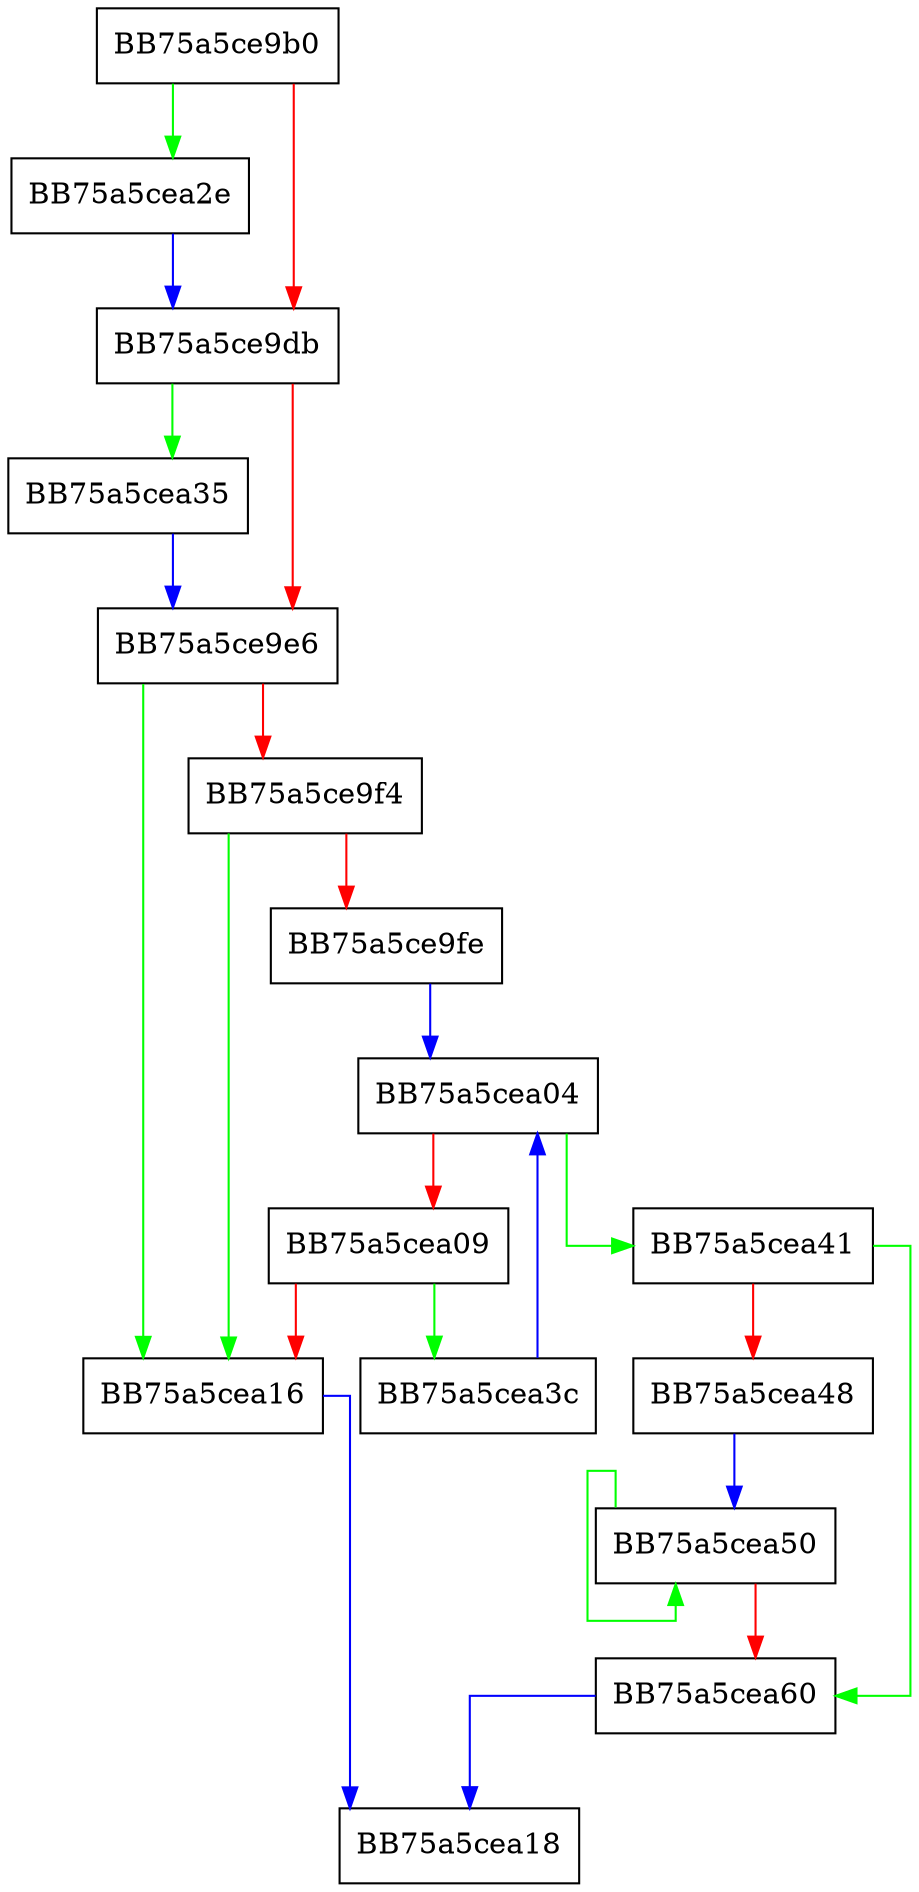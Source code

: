 digraph xray_probe_xor8 {
  node [shape="box"];
  graph [splines=ortho];
  BB75a5ce9b0 -> BB75a5cea2e [color="green"];
  BB75a5ce9b0 -> BB75a5ce9db [color="red"];
  BB75a5ce9db -> BB75a5cea35 [color="green"];
  BB75a5ce9db -> BB75a5ce9e6 [color="red"];
  BB75a5ce9e6 -> BB75a5cea16 [color="green"];
  BB75a5ce9e6 -> BB75a5ce9f4 [color="red"];
  BB75a5ce9f4 -> BB75a5cea16 [color="green"];
  BB75a5ce9f4 -> BB75a5ce9fe [color="red"];
  BB75a5ce9fe -> BB75a5cea04 [color="blue"];
  BB75a5cea04 -> BB75a5cea41 [color="green"];
  BB75a5cea04 -> BB75a5cea09 [color="red"];
  BB75a5cea09 -> BB75a5cea3c [color="green"];
  BB75a5cea09 -> BB75a5cea16 [color="red"];
  BB75a5cea16 -> BB75a5cea18 [color="blue"];
  BB75a5cea2e -> BB75a5ce9db [color="blue"];
  BB75a5cea35 -> BB75a5ce9e6 [color="blue"];
  BB75a5cea3c -> BB75a5cea04 [color="blue"];
  BB75a5cea41 -> BB75a5cea60 [color="green"];
  BB75a5cea41 -> BB75a5cea48 [color="red"];
  BB75a5cea48 -> BB75a5cea50 [color="blue"];
  BB75a5cea50 -> BB75a5cea50 [color="green"];
  BB75a5cea50 -> BB75a5cea60 [color="red"];
  BB75a5cea60 -> BB75a5cea18 [color="blue"];
}